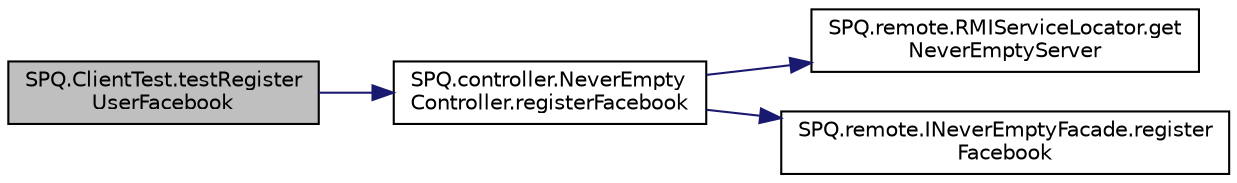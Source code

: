 digraph "SPQ.ClientTest.testRegisterUserFacebook"
{
  edge [fontname="Helvetica",fontsize="10",labelfontname="Helvetica",labelfontsize="10"];
  node [fontname="Helvetica",fontsize="10",shape=record];
  rankdir="LR";
  Node42 [label="SPQ.ClientTest.testRegister\lUserFacebook",height=0.2,width=0.4,color="black", fillcolor="grey75", style="filled", fontcolor="black"];
  Node42 -> Node43 [color="midnightblue",fontsize="10",style="solid",fontname="Helvetica"];
  Node43 [label="SPQ.controller.NeverEmpty\lController.registerFacebook",height=0.2,width=0.4,color="black", fillcolor="white", style="filled",URL="$class_s_p_q_1_1controller_1_1_never_empty_controller.html#ad766d360d5d5c69d6e6d5b2953b27fac"];
  Node43 -> Node44 [color="midnightblue",fontsize="10",style="solid",fontname="Helvetica"];
  Node44 [label="SPQ.remote.RMIServiceLocator.get\lNeverEmptyServer",height=0.2,width=0.4,color="black", fillcolor="white", style="filled",URL="$class_s_p_q_1_1remote_1_1_r_m_i_service_locator.html#a19d79d8b31c278a127bf921895d889ae"];
  Node43 -> Node45 [color="midnightblue",fontsize="10",style="solid",fontname="Helvetica"];
  Node45 [label="SPQ.remote.INeverEmptyFacade.register\lFacebook",height=0.2,width=0.4,color="black", fillcolor="white", style="filled",URL="$interface_s_p_q_1_1remote_1_1_i_never_empty_facade.html#a7b2f025522489fe9070d09a4fb08f0a1"];
}

